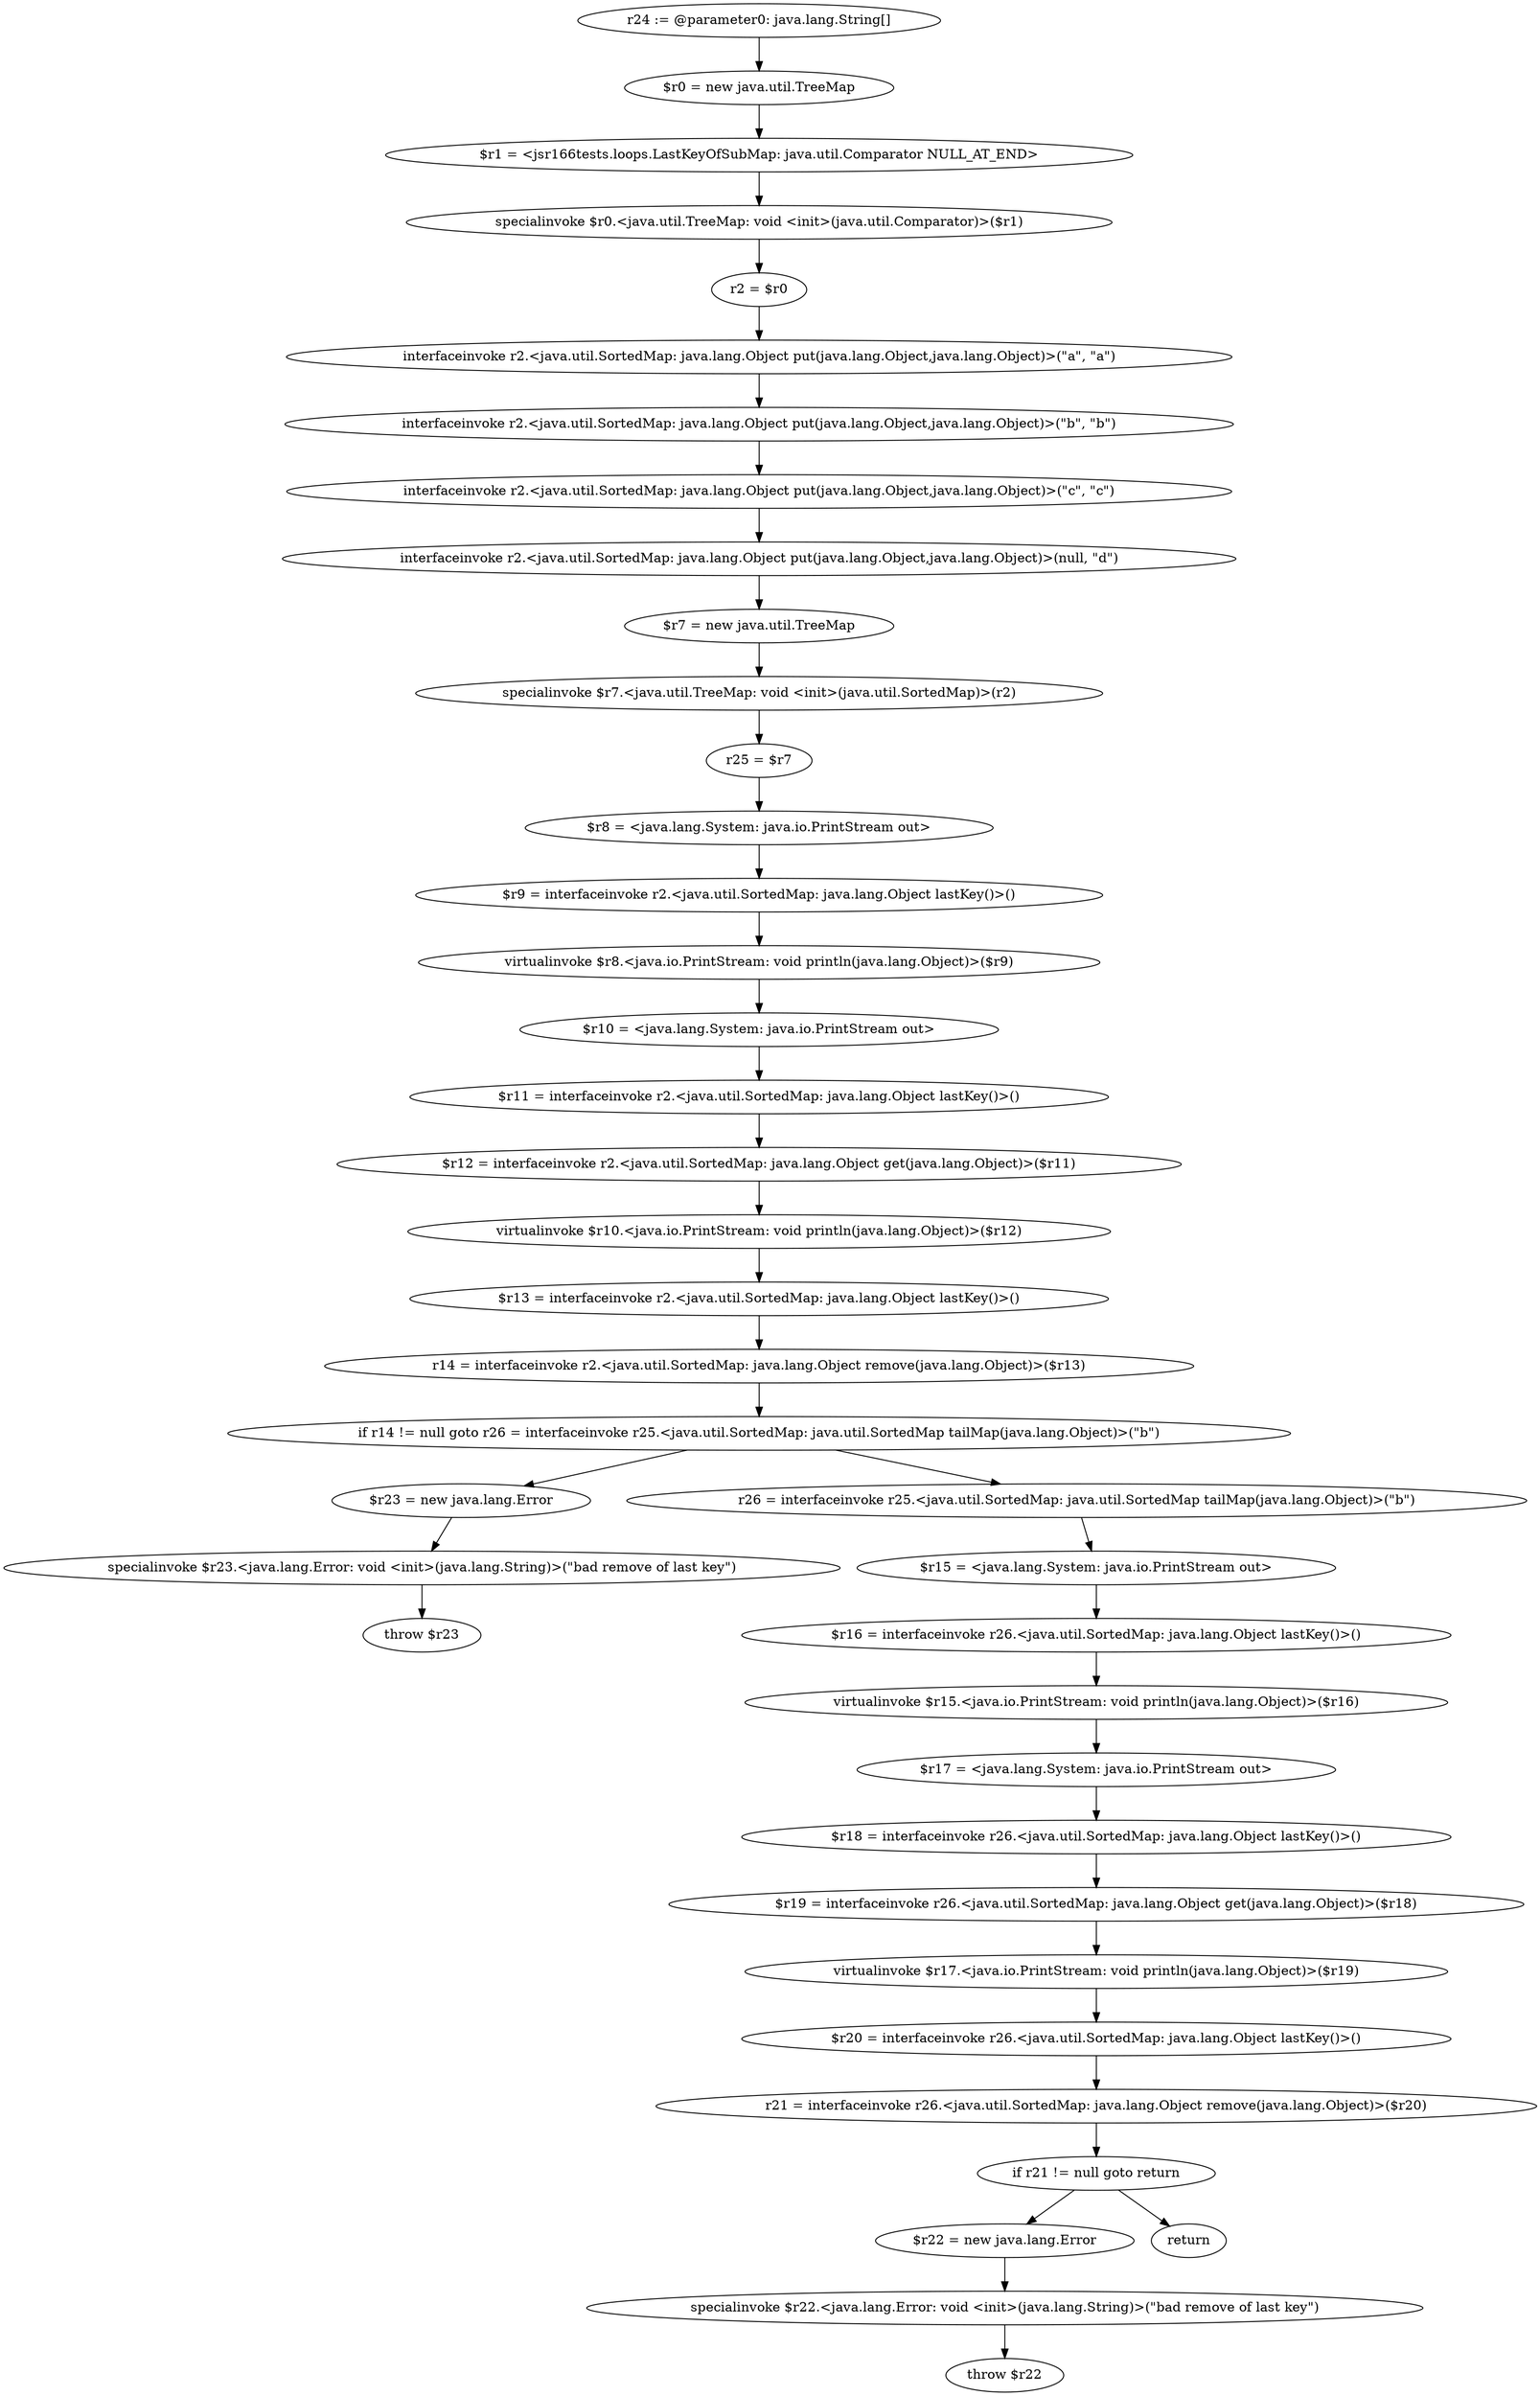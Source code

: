 digraph "unitGraph" {
    "r24 := @parameter0: java.lang.String[]"
    "$r0 = new java.util.TreeMap"
    "$r1 = <jsr166tests.loops.LastKeyOfSubMap: java.util.Comparator NULL_AT_END>"
    "specialinvoke $r0.<java.util.TreeMap: void <init>(java.util.Comparator)>($r1)"
    "r2 = $r0"
    "interfaceinvoke r2.<java.util.SortedMap: java.lang.Object put(java.lang.Object,java.lang.Object)>(\"a\", \"a\")"
    "interfaceinvoke r2.<java.util.SortedMap: java.lang.Object put(java.lang.Object,java.lang.Object)>(\"b\", \"b\")"
    "interfaceinvoke r2.<java.util.SortedMap: java.lang.Object put(java.lang.Object,java.lang.Object)>(\"c\", \"c\")"
    "interfaceinvoke r2.<java.util.SortedMap: java.lang.Object put(java.lang.Object,java.lang.Object)>(null, \"d\")"
    "$r7 = new java.util.TreeMap"
    "specialinvoke $r7.<java.util.TreeMap: void <init>(java.util.SortedMap)>(r2)"
    "r25 = $r7"
    "$r8 = <java.lang.System: java.io.PrintStream out>"
    "$r9 = interfaceinvoke r2.<java.util.SortedMap: java.lang.Object lastKey()>()"
    "virtualinvoke $r8.<java.io.PrintStream: void println(java.lang.Object)>($r9)"
    "$r10 = <java.lang.System: java.io.PrintStream out>"
    "$r11 = interfaceinvoke r2.<java.util.SortedMap: java.lang.Object lastKey()>()"
    "$r12 = interfaceinvoke r2.<java.util.SortedMap: java.lang.Object get(java.lang.Object)>($r11)"
    "virtualinvoke $r10.<java.io.PrintStream: void println(java.lang.Object)>($r12)"
    "$r13 = interfaceinvoke r2.<java.util.SortedMap: java.lang.Object lastKey()>()"
    "r14 = interfaceinvoke r2.<java.util.SortedMap: java.lang.Object remove(java.lang.Object)>($r13)"
    "if r14 != null goto r26 = interfaceinvoke r25.<java.util.SortedMap: java.util.SortedMap tailMap(java.lang.Object)>(\"b\")"
    "$r23 = new java.lang.Error"
    "specialinvoke $r23.<java.lang.Error: void <init>(java.lang.String)>(\"bad remove of last key\")"
    "throw $r23"
    "r26 = interfaceinvoke r25.<java.util.SortedMap: java.util.SortedMap tailMap(java.lang.Object)>(\"b\")"
    "$r15 = <java.lang.System: java.io.PrintStream out>"
    "$r16 = interfaceinvoke r26.<java.util.SortedMap: java.lang.Object lastKey()>()"
    "virtualinvoke $r15.<java.io.PrintStream: void println(java.lang.Object)>($r16)"
    "$r17 = <java.lang.System: java.io.PrintStream out>"
    "$r18 = interfaceinvoke r26.<java.util.SortedMap: java.lang.Object lastKey()>()"
    "$r19 = interfaceinvoke r26.<java.util.SortedMap: java.lang.Object get(java.lang.Object)>($r18)"
    "virtualinvoke $r17.<java.io.PrintStream: void println(java.lang.Object)>($r19)"
    "$r20 = interfaceinvoke r26.<java.util.SortedMap: java.lang.Object lastKey()>()"
    "r21 = interfaceinvoke r26.<java.util.SortedMap: java.lang.Object remove(java.lang.Object)>($r20)"
    "if r21 != null goto return"
    "$r22 = new java.lang.Error"
    "specialinvoke $r22.<java.lang.Error: void <init>(java.lang.String)>(\"bad remove of last key\")"
    "throw $r22"
    "return"
    "r24 := @parameter0: java.lang.String[]"->"$r0 = new java.util.TreeMap";
    "$r0 = new java.util.TreeMap"->"$r1 = <jsr166tests.loops.LastKeyOfSubMap: java.util.Comparator NULL_AT_END>";
    "$r1 = <jsr166tests.loops.LastKeyOfSubMap: java.util.Comparator NULL_AT_END>"->"specialinvoke $r0.<java.util.TreeMap: void <init>(java.util.Comparator)>($r1)";
    "specialinvoke $r0.<java.util.TreeMap: void <init>(java.util.Comparator)>($r1)"->"r2 = $r0";
    "r2 = $r0"->"interfaceinvoke r2.<java.util.SortedMap: java.lang.Object put(java.lang.Object,java.lang.Object)>(\"a\", \"a\")";
    "interfaceinvoke r2.<java.util.SortedMap: java.lang.Object put(java.lang.Object,java.lang.Object)>(\"a\", \"a\")"->"interfaceinvoke r2.<java.util.SortedMap: java.lang.Object put(java.lang.Object,java.lang.Object)>(\"b\", \"b\")";
    "interfaceinvoke r2.<java.util.SortedMap: java.lang.Object put(java.lang.Object,java.lang.Object)>(\"b\", \"b\")"->"interfaceinvoke r2.<java.util.SortedMap: java.lang.Object put(java.lang.Object,java.lang.Object)>(\"c\", \"c\")";
    "interfaceinvoke r2.<java.util.SortedMap: java.lang.Object put(java.lang.Object,java.lang.Object)>(\"c\", \"c\")"->"interfaceinvoke r2.<java.util.SortedMap: java.lang.Object put(java.lang.Object,java.lang.Object)>(null, \"d\")";
    "interfaceinvoke r2.<java.util.SortedMap: java.lang.Object put(java.lang.Object,java.lang.Object)>(null, \"d\")"->"$r7 = new java.util.TreeMap";
    "$r7 = new java.util.TreeMap"->"specialinvoke $r7.<java.util.TreeMap: void <init>(java.util.SortedMap)>(r2)";
    "specialinvoke $r7.<java.util.TreeMap: void <init>(java.util.SortedMap)>(r2)"->"r25 = $r7";
    "r25 = $r7"->"$r8 = <java.lang.System: java.io.PrintStream out>";
    "$r8 = <java.lang.System: java.io.PrintStream out>"->"$r9 = interfaceinvoke r2.<java.util.SortedMap: java.lang.Object lastKey()>()";
    "$r9 = interfaceinvoke r2.<java.util.SortedMap: java.lang.Object lastKey()>()"->"virtualinvoke $r8.<java.io.PrintStream: void println(java.lang.Object)>($r9)";
    "virtualinvoke $r8.<java.io.PrintStream: void println(java.lang.Object)>($r9)"->"$r10 = <java.lang.System: java.io.PrintStream out>";
    "$r10 = <java.lang.System: java.io.PrintStream out>"->"$r11 = interfaceinvoke r2.<java.util.SortedMap: java.lang.Object lastKey()>()";
    "$r11 = interfaceinvoke r2.<java.util.SortedMap: java.lang.Object lastKey()>()"->"$r12 = interfaceinvoke r2.<java.util.SortedMap: java.lang.Object get(java.lang.Object)>($r11)";
    "$r12 = interfaceinvoke r2.<java.util.SortedMap: java.lang.Object get(java.lang.Object)>($r11)"->"virtualinvoke $r10.<java.io.PrintStream: void println(java.lang.Object)>($r12)";
    "virtualinvoke $r10.<java.io.PrintStream: void println(java.lang.Object)>($r12)"->"$r13 = interfaceinvoke r2.<java.util.SortedMap: java.lang.Object lastKey()>()";
    "$r13 = interfaceinvoke r2.<java.util.SortedMap: java.lang.Object lastKey()>()"->"r14 = interfaceinvoke r2.<java.util.SortedMap: java.lang.Object remove(java.lang.Object)>($r13)";
    "r14 = interfaceinvoke r2.<java.util.SortedMap: java.lang.Object remove(java.lang.Object)>($r13)"->"if r14 != null goto r26 = interfaceinvoke r25.<java.util.SortedMap: java.util.SortedMap tailMap(java.lang.Object)>(\"b\")";
    "if r14 != null goto r26 = interfaceinvoke r25.<java.util.SortedMap: java.util.SortedMap tailMap(java.lang.Object)>(\"b\")"->"$r23 = new java.lang.Error";
    "if r14 != null goto r26 = interfaceinvoke r25.<java.util.SortedMap: java.util.SortedMap tailMap(java.lang.Object)>(\"b\")"->"r26 = interfaceinvoke r25.<java.util.SortedMap: java.util.SortedMap tailMap(java.lang.Object)>(\"b\")";
    "$r23 = new java.lang.Error"->"specialinvoke $r23.<java.lang.Error: void <init>(java.lang.String)>(\"bad remove of last key\")";
    "specialinvoke $r23.<java.lang.Error: void <init>(java.lang.String)>(\"bad remove of last key\")"->"throw $r23";
    "r26 = interfaceinvoke r25.<java.util.SortedMap: java.util.SortedMap tailMap(java.lang.Object)>(\"b\")"->"$r15 = <java.lang.System: java.io.PrintStream out>";
    "$r15 = <java.lang.System: java.io.PrintStream out>"->"$r16 = interfaceinvoke r26.<java.util.SortedMap: java.lang.Object lastKey()>()";
    "$r16 = interfaceinvoke r26.<java.util.SortedMap: java.lang.Object lastKey()>()"->"virtualinvoke $r15.<java.io.PrintStream: void println(java.lang.Object)>($r16)";
    "virtualinvoke $r15.<java.io.PrintStream: void println(java.lang.Object)>($r16)"->"$r17 = <java.lang.System: java.io.PrintStream out>";
    "$r17 = <java.lang.System: java.io.PrintStream out>"->"$r18 = interfaceinvoke r26.<java.util.SortedMap: java.lang.Object lastKey()>()";
    "$r18 = interfaceinvoke r26.<java.util.SortedMap: java.lang.Object lastKey()>()"->"$r19 = interfaceinvoke r26.<java.util.SortedMap: java.lang.Object get(java.lang.Object)>($r18)";
    "$r19 = interfaceinvoke r26.<java.util.SortedMap: java.lang.Object get(java.lang.Object)>($r18)"->"virtualinvoke $r17.<java.io.PrintStream: void println(java.lang.Object)>($r19)";
    "virtualinvoke $r17.<java.io.PrintStream: void println(java.lang.Object)>($r19)"->"$r20 = interfaceinvoke r26.<java.util.SortedMap: java.lang.Object lastKey()>()";
    "$r20 = interfaceinvoke r26.<java.util.SortedMap: java.lang.Object lastKey()>()"->"r21 = interfaceinvoke r26.<java.util.SortedMap: java.lang.Object remove(java.lang.Object)>($r20)";
    "r21 = interfaceinvoke r26.<java.util.SortedMap: java.lang.Object remove(java.lang.Object)>($r20)"->"if r21 != null goto return";
    "if r21 != null goto return"->"$r22 = new java.lang.Error";
    "if r21 != null goto return"->"return";
    "$r22 = new java.lang.Error"->"specialinvoke $r22.<java.lang.Error: void <init>(java.lang.String)>(\"bad remove of last key\")";
    "specialinvoke $r22.<java.lang.Error: void <init>(java.lang.String)>(\"bad remove of last key\")"->"throw $r22";
}
